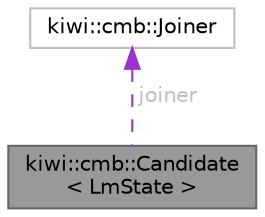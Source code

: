 digraph "kiwi::cmb::Candidate&lt; LmState &gt;"
{
 // LATEX_PDF_SIZE
  bgcolor="transparent";
  edge [fontname=Helvetica,fontsize=10,labelfontname=Helvetica,labelfontsize=10];
  node [fontname=Helvetica,fontsize=10,shape=box,height=0.2,width=0.4];
  Node1 [id="Node000001",label="kiwi::cmb::Candidate\l\< LmState \>",height=0.2,width=0.4,color="gray40", fillcolor="grey60", style="filled", fontcolor="black",tooltip=" "];
  Node2 -> Node1 [id="edge1_Node000001_Node000002",dir="back",color="darkorchid3",style="dashed",tooltip=" ",label=" joiner",fontcolor="grey" ];
  Node2 [id="Node000002",label="kiwi::cmb::Joiner",height=0.2,width=0.4,color="grey75", fillcolor="white", style="filled",URL="$classkiwi_1_1cmb_1_1Joiner.html",tooltip=" "];
}
